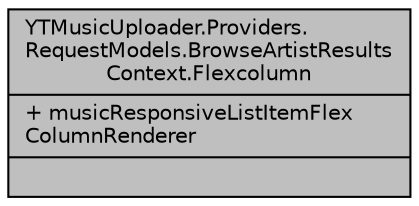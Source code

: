 digraph "YTMusicUploader.Providers.RequestModels.BrowseArtistResultsContext.Flexcolumn"
{
 // LATEX_PDF_SIZE
  edge [fontname="Helvetica",fontsize="10",labelfontname="Helvetica",labelfontsize="10"];
  node [fontname="Helvetica",fontsize="10",shape=record];
  Node1 [label="{YTMusicUploader.Providers.\lRequestModels.BrowseArtistResults\lContext.Flexcolumn\n|+ musicResponsiveListItemFlex\lColumnRenderer\l|}",height=0.2,width=0.4,color="black", fillcolor="grey75", style="filled", fontcolor="black",tooltip=" "];
}
